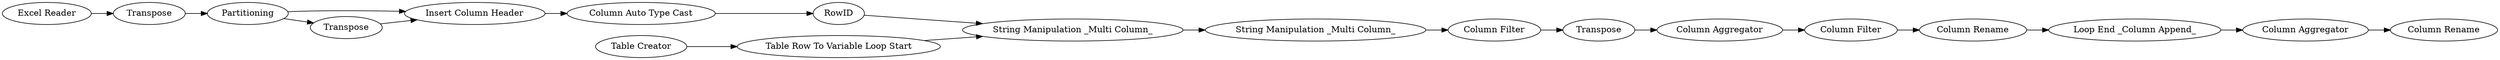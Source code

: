 digraph {
	1 [label="Excel Reader"]
	2 [label=Transpose]
	3 [label="Insert Column Header"]
	4 [label=Partitioning]
	5 [label=Transpose]
	7 [label="Column Auto Type Cast"]
	8 [label=RowID]
	21 [label="String Manipulation _Multi Column_"]
	23 [label="String Manipulation _Multi Column_"]
	25 [label="Column Filter"]
	32 [label=Transpose]
	35 [label="Column Aggregator"]
	36 [label="Column Filter"]
	38 [label="Table Creator"]
	39 [label="Table Row To Variable Loop Start"]
	40 [label="Column Rename"]
	41 [label="Loop End _Column Append_"]
	42 [label="Column Aggregator"]
	43 [label="Column Rename"]
	1 -> 2
	2 -> 4
	3 -> 7
	4 -> 5
	4 -> 3
	5 -> 3
	7 -> 8
	8 -> 21
	21 -> 23
	23 -> 25
	25 -> 32
	32 -> 35
	35 -> 36
	36 -> 40
	38 -> 39
	39 -> 21
	40 -> 41
	41 -> 42
	42 -> 43
	rankdir=LR
}
